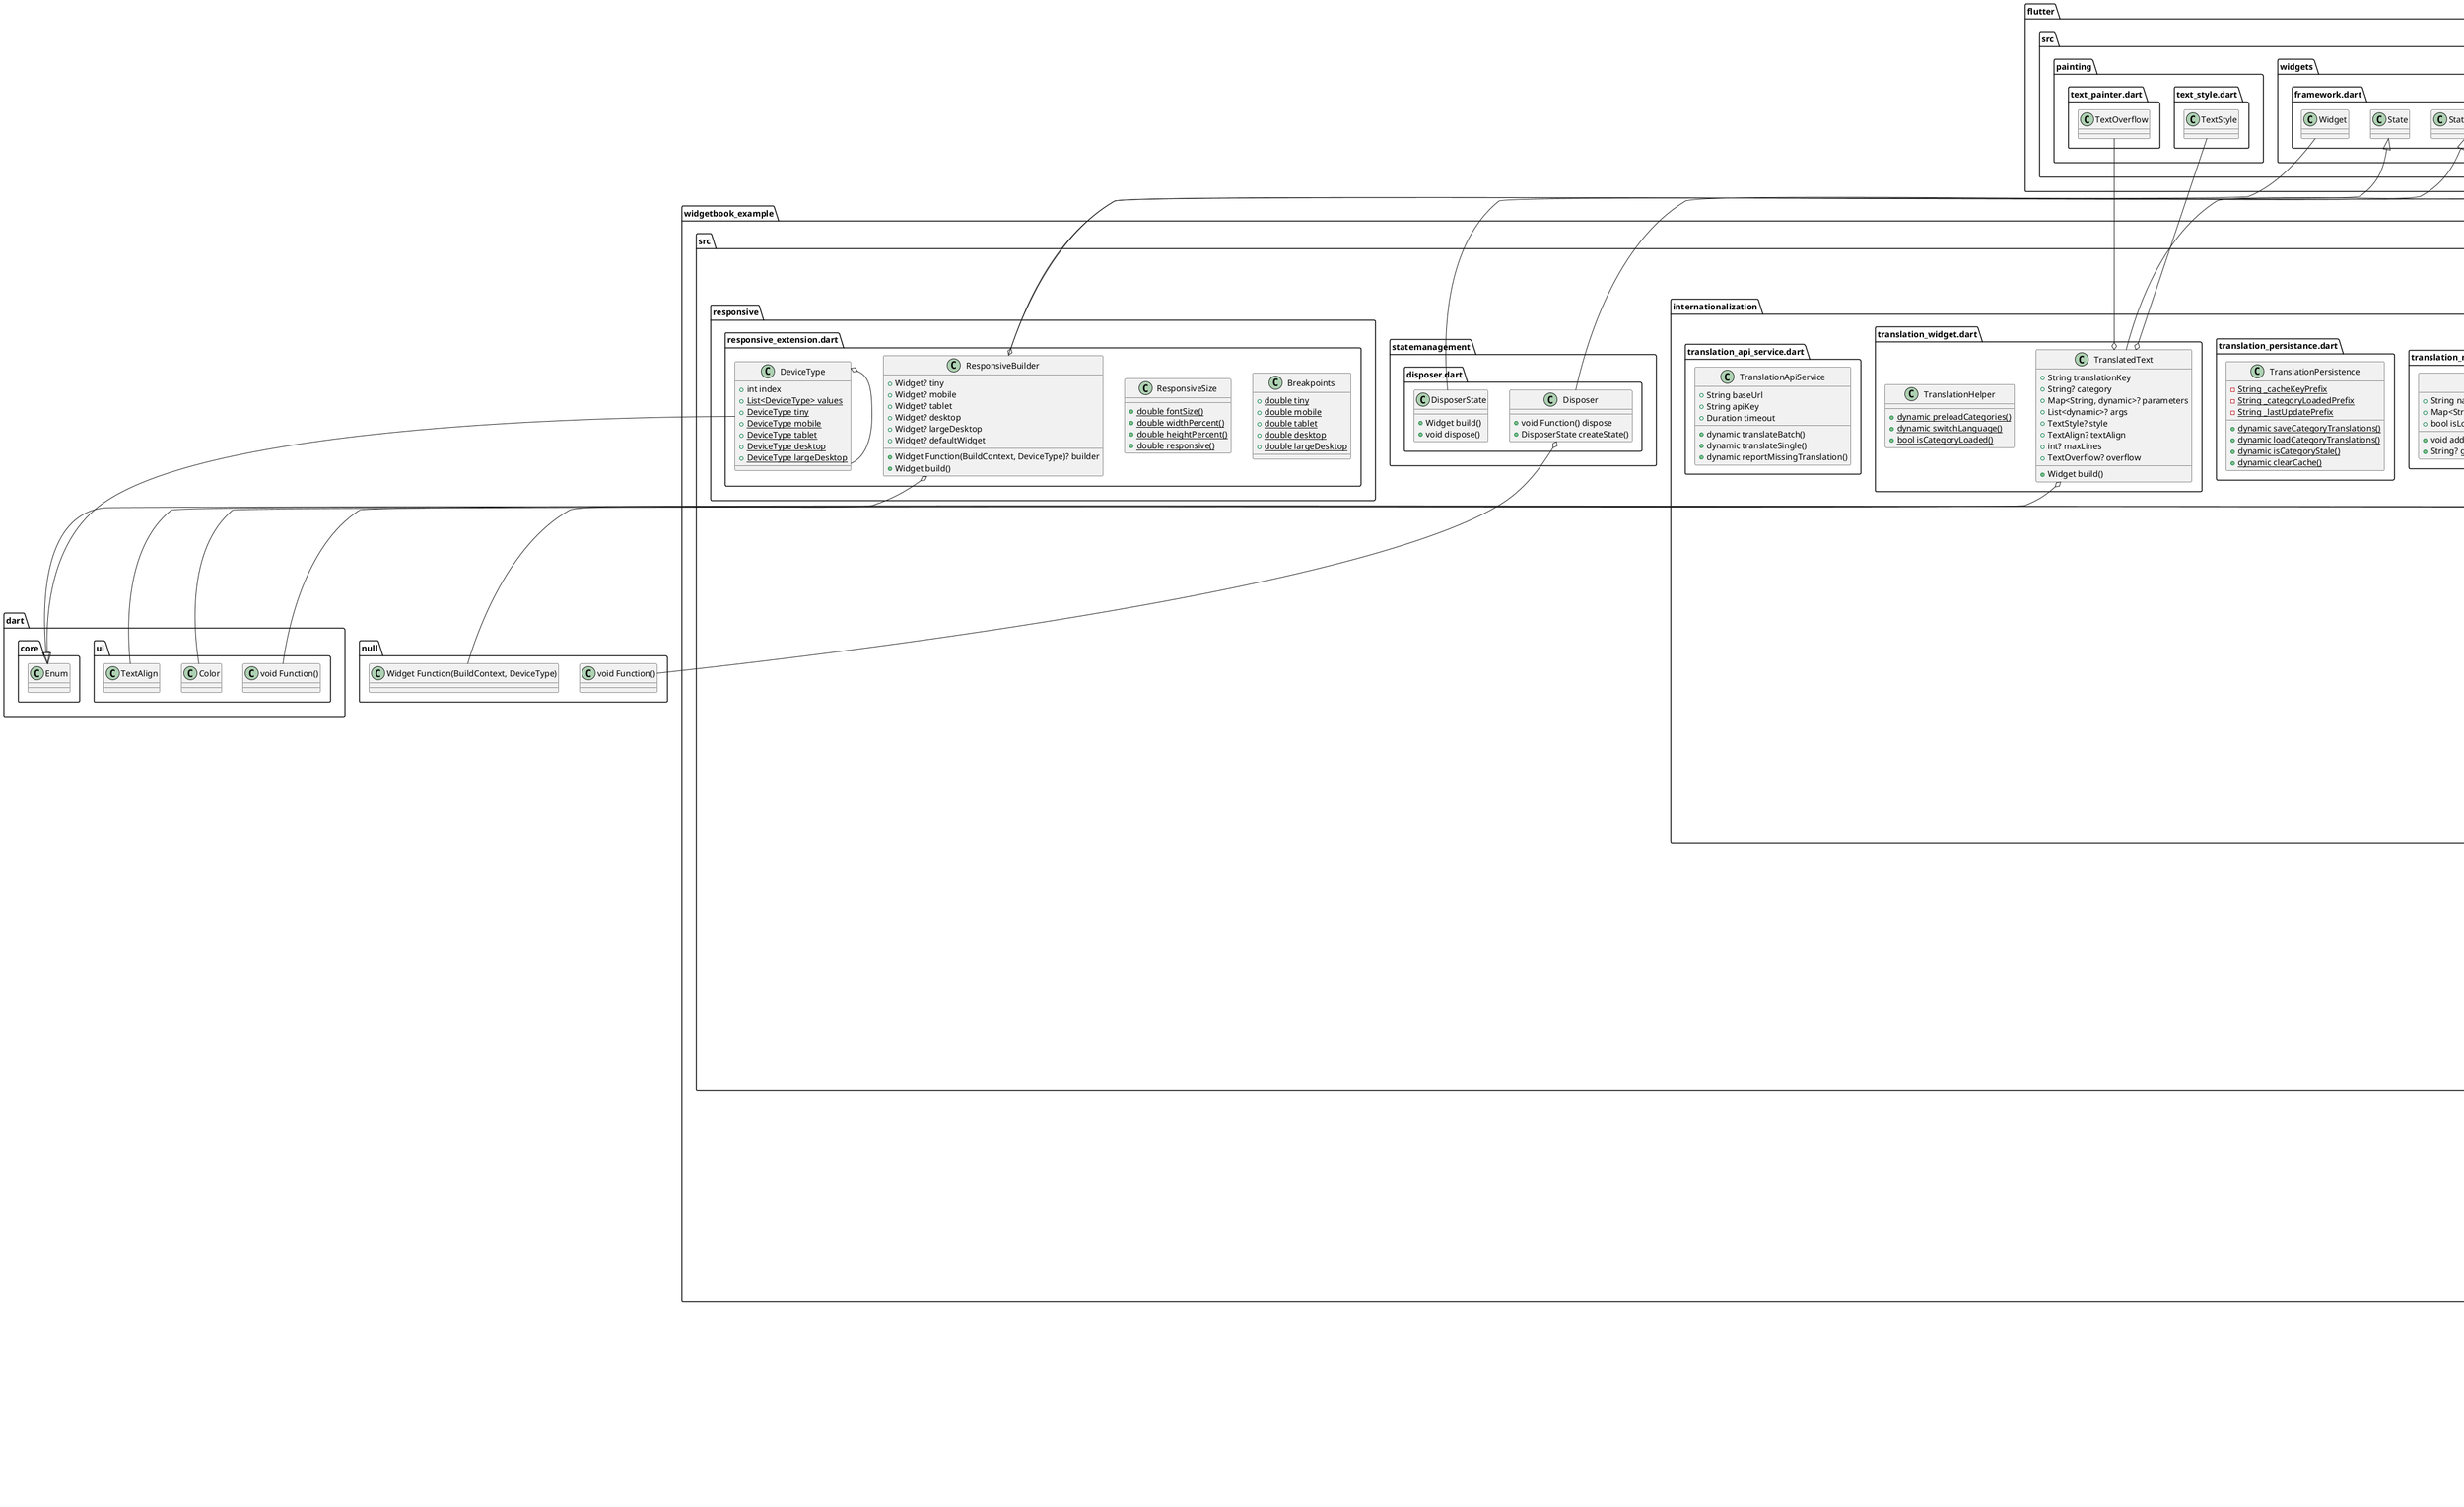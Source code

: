 @startuml
set namespaceSeparator ::

class "widgetbook_example::widgetbook::widgetbook.dart::TranslationAddon" {
  +List<Field<dynamic>> fields
  +Widget buildUseCase()
  -dynamic _switchLanguage()
  -String _getLanguageName()
  +String valueFromQueryGroup()
}

"widgetbook::src::addons::common::widgetbook_addon.dart::WidgetbookAddon" <|-- "widgetbook_example::widgetbook::widgetbook.dart::TranslationAddon"

class "widgetbook_example::widgetbook::widgetbook.dart::WidgetBookSandbox" {
  +Widget build()
}

"flutter::src::widgets::framework.dart::StatelessWidget" <|-- "widgetbook_example::widgetbook::widgetbook.dart::WidgetBookSandbox"

class "widgetbook_example::widgetbook::views::demo::demo_view.dart::DemoView" {
  +Widget build()
}

"flutter::src::widgets::framework.dart::StatelessWidget" <|-- "widgetbook_example::widgetbook::views::demo::demo_view.dart::DemoView"

class "widgetbook_example::widgetbook::translations::widgetbook_translation_addon.dart::TranslationAddon" {
  +List<Field<dynamic>> fields
  +Widget buildUseCase()
  -dynamic _switchLanguage()
  +String valueFromQueryGroup()
}

"widgetbook::src::addons::common::widgetbook_addon.dart::WidgetbookAddon" <|-- "widgetbook_example::widgetbook::translations::widgetbook_translation_addon.dart::TranslationAddon"

class "widgetbook_example::widgetbook::translations::widgetbook_translation_addon.dart::EnhancedTranslationService" {
  -Map<String, String> _syncCache
  +String translateSync()
  -String _interpolateParametersSync()
}

"widgetbook_example::src::internationalization::translation_service.dart::TranslationService" <|-- "widgetbook_example::widgetbook::translations::widgetbook_translation_addon.dart::EnhancedTranslationService"

class "widgetbook_example::widgetbook::translations::widgetbook_translation_addon.dart::WidgetbookTranslationManager" {
  {static} +dynamic preloadAllCategories()
}

class "widgetbook_example::widgetbook::services::service_locator.dart::ServiceLocator" {
  {static} +dynamic setup()
}

class "widgetbook_example::widgetbook::devices::layout_devices.dart::LayoutDevices" {
  {static} -DeviceInfo _smallPhone
  {static} -DeviceInfo _mediumPhone
  {static} -DeviceInfo _mediumTablet
  {static} -DeviceInfo _mediumDesktop
  +DeviceInfo smallPhone
  +DeviceInfo mediumPhone
  +DeviceInfo mediumTablet
  +DeviceInfo mediumDesktop
}

"widgetbook_example::widgetbook::devices::layout_devices.dart::LayoutDevices" o-- "device_frame_plus::src::info::info.dart::DeviceInfo"

abstract class "widgetbook_example::widgetbook::devices::cool_devices.dart::CoolDevices" {
  {static} +LayoutDevices layout
}

"widgetbook_example::widgetbook::devices::cool_devices.dart::CoolDevices" o-- "widgetbook_example::widgetbook::devices::layout_devices.dart::LayoutDevices"

class "widgetbook_example::src::statemanagement::disposer.dart::Disposer" {
  +void Function() dispose
  +DisposerState createState()
}

"widgetbook_example::src::statemanagement::disposer.dart::Disposer" o-- "null::void Function()"
"flutter::src::widgets::framework.dart::StatefulWidget" <|-- "widgetbook_example::src::statemanagement::disposer.dart::Disposer"

class "widgetbook_example::src::statemanagement::disposer.dart::DisposerState" {
  +Widget build()
  +void dispose()
}

"flutter::src::widgets::framework.dart::State" <|-- "widgetbook_example::src::statemanagement::disposer.dart::DisposerState"

class "widgetbook_example::src::responsive::responsive_extension.dart::Breakpoints" {
  {static} +double tiny
  {static} +double mobile
  {static} +double tablet
  {static} +double desktop
  {static} +double largeDesktop
}

class "widgetbook_example::src::responsive::responsive_extension.dart::ResponsiveSize" {
  {static} +double fontSize()
  {static} +double widthPercent()
  {static} +double heightPercent()
  {static} +double responsive()
}

class "widgetbook_example::src::responsive::responsive_extension.dart::ResponsiveBuilder" {
  +Widget Function(BuildContext, DeviceType)? builder
  +Widget? tiny
  +Widget? mobile
  +Widget? tablet
  +Widget? desktop
  +Widget? largeDesktop
  +Widget? defaultWidget
  +Widget build()
}

"widgetbook_example::src::responsive::responsive_extension.dart::ResponsiveBuilder" o-- "null::Widget Function(BuildContext, DeviceType)"
"widgetbook_example::src::responsive::responsive_extension.dart::ResponsiveBuilder" o-- "flutter::src::widgets::framework.dart::Widget"
"flutter::src::widgets::framework.dart::StatelessWidget" <|-- "widgetbook_example::src::responsive::responsive_extension.dart::ResponsiveBuilder"

class "widgetbook_example::src::responsive::responsive_extension.dart::DeviceType" {
  +int index
  {static} +List<DeviceType> values
  {static} +DeviceType tiny
  {static} +DeviceType mobile
  {static} +DeviceType tablet
  {static} +DeviceType desktop
  {static} +DeviceType largeDesktop
}

"widgetbook_example::src::responsive::responsive_extension.dart::DeviceType" o-- "widgetbook_example::src::responsive::responsive_extension.dart::DeviceType"
"dart::core::Enum" <|-- "widgetbook_example::src::responsive::responsive_extension.dart::DeviceType"

class "widgetbook_example::src::internationalization::translation_service.dart::TranslationService" {
  {static} -String _defaultCategory
  {static} -String _fallbackLocale
  -Map<String, TranslationCategory> _categories
  -Map<String, String> _cache
  -String _currentLocale
  -List<String> _supportedLocales
  -String _baseApiUrl
  -String _apiKey
  +String currentLocale
  +List<String> supportedLocales
  +dynamic initialize()
  +dynamic setLocale()
  +dynamic loadCategory()
  -dynamic _loadCategoryFromLocal()
  +dynamic translate()
  +String translateSync()
  -dynamic _fetchFromApi()
  -String _interpolateParameters()
  +bool isCategoryLoaded()
  +String? getTranslationFromCategory()
  +void addTranslationToCategory()
  +Map<String, String> getCategoryTranslations()
}

"widgetbook_example::src::internationalization::translation_service_interface.dart::ITranslationService" <|-- "widgetbook_example::src::internationalization::translation_service.dart::TranslationService"

class "widgetbook_example::src::internationalization::translation_models.dart::TranslationItem" {
  +String key
  +String value
  +String category
  +String locale
  +Map<String, dynamic> toJson()
}

class "widgetbook_example::src::internationalization::translation_models.dart::TranslationCategory" {
  +String name
  +Map<String, Map<String, String>> translations
  +bool isLoaded
  +void addTranslation()
  +String? getTranslation()
}

class "widgetbook_example::src::internationalization::translation_persistance.dart::TranslationPersistence" {
  {static} -String _cacheKeyPrefix
  {static} -String _categoryLoadedPrefix
  {static} -String _lastUpdatePrefix
  {static} +dynamic saveCategoryTranslations()
  {static} +dynamic loadCategoryTranslations()
  {static} +dynamic isCategoryStale()
  {static} +dynamic clearCache()
}

abstract class "widgetbook_example::src::internationalization::translation_service_interface.dart::ITranslationService" {
  +String currentLocale
  +List<String> supportedLocales
  +dynamic initialize()
  +dynamic translate()
  +String translateSync()
  +dynamic loadCategory()
  +dynamic setLocale()
  +bool isCategoryLoaded()
}

class "widgetbook_example::src::internationalization::translation_widget.dart::TranslatedText" {
  +String translationKey
  +String? category
  +Map<String, dynamic>? parameters
  +List<dynamic>? args
  +TextStyle? style
  +TextAlign? textAlign
  +int? maxLines
  +TextOverflow? overflow
  +Widget build()
}

"widgetbook_example::src::internationalization::translation_widget.dart::TranslatedText" o-- "flutter::src::painting::text_style.dart::TextStyle"
"widgetbook_example::src::internationalization::translation_widget.dart::TranslatedText" o-- "dart::ui::TextAlign"
"widgetbook_example::src::internationalization::translation_widget.dart::TranslatedText" o-- "flutter::src::painting::text_painter.dart::TextOverflow"
"flutter::src::widgets::framework.dart::StatelessWidget" <|-- "widgetbook_example::src::internationalization::translation_widget.dart::TranslatedText"

class "widgetbook_example::src::internationalization::translation_widget.dart::TranslationHelper" {
  {static} +dynamic preloadCategories()
  {static} +dynamic switchLanguage()
  {static} +bool isCategoryLoaded()
}

class "widgetbook_example::src::internationalization::translation_api_service.dart::TranslationApiService" {
  +String baseUrl
  +String apiKey
  +Duration timeout
  +dynamic translateBatch()
  +dynamic translateSingle()
  +dynamic reportMissingTranslation()
}

class "widgetbook_example::src::widgets::core::buttons::cool_action_button.dart::CoolActionButton" {
  -void Function() _onPressed
  -ButtonActionType _buttonType
  +bool showText
  +bool showIcon
  +Widget build()
  -Widget _buildButton()
}

"widgetbook_example::src::widgets::core::buttons::cool_action_button.dart::CoolActionButton" o-- "dart::ui::void Function()"
"widgetbook_example::src::widgets::core::buttons::cool_action_button.dart::CoolActionButton" o-- "widgetbook_example::src::widgets::core::buttons::cool_action_button.dart::ButtonActionType"
"flutter::src::widgets::framework.dart::StatelessWidget" <|-- "widgetbook_example::src::widgets::core::buttons::cool_action_button.dart::CoolActionButton"

class "widgetbook_example::src::widgets::core::buttons::cool_action_button.dart::ButtonActionType" {
  +int index
  {static} +List<ButtonActionType> values
  {static} +ButtonActionType print
  {static} +ButtonActionType add
  {static} +ButtonActionType delete
  {static} +ButtonActionType save
}

"widgetbook_example::src::widgets::core::buttons::cool_action_button.dart::ButtonActionType" o-- "widgetbook_example::src::widgets::core::buttons::cool_action_button.dart::ButtonActionType"
"dart::core::Enum" <|-- "widgetbook_example::src::widgets::core::buttons::cool_action_button.dart::ButtonActionType"

class "widgetbook_example::src::widgets::core::images::cool_image.dart::CoolImage" {
  +Color borderColor
  +String imageFile
  +Widget build()
}

"widgetbook_example::src::widgets::core::images::cool_image.dart::CoolImage" o-- "dart::ui::Color"
"flutter::src::widgets::framework.dart::StatelessWidget" <|-- "widgetbook_example::src::widgets::core::images::cool_image.dart::CoolImage"

class "widgetbook_example::src::widgets::core::selectors::cool_radio_group.dart::CoolRadioGroup" {
  +Map<String, T> options
  +T initialValue
  +Widget build()
}

"flutter::src::widgets::framework.dart::StatelessWidget" <|-- "widgetbook_example::src::widgets::core::selectors::cool_radio_group.dart::CoolRadioGroup"

class "widgetbook_example::src::widgets::core::selectors::cool_radio_group.dart::_CoolRadioGroup" {
  +Map<String, T> options
  +CoolRadioGroupCubit<dynamic> cubit
  +T initialValue
  +Widget build()
  -Widget _buildRadioTile()
}

"widgetbook_example::src::widgets::core::selectors::cool_radio_group.dart::_CoolRadioGroup" o-- "widgetbook_example::src::widgets::core::selectors::states::cool_radio_group_cubit.dart::CoolRadioGroupCubit<dynamic>"
"flutter::src::widgets::framework.dart::StatelessWidget" <|-- "widgetbook_example::src::widgets::core::selectors::cool_radio_group.dart::_CoolRadioGroup"

class "widgetbook_example::src::widgets::core::selectors::states::cool_radio_group_cubit.dart::CoolRadioGroupCubit" {
  +dynamic dispose()
  +void setValue()
}

"bloc::src::cubit.dart::Cubit" <|-- "widgetbook_example::src::widgets::core::selectors::states::cool_radio_group_cubit.dart::CoolRadioGroupCubit"

class "widgetbook_example::src::widgets::core::selectors::states::cool_radio_group_cubit.dart::CoolRadioGroupState" {
  +List<Object> props
}

"equatable::src::equatable.dart::Equatable" <|-- "widgetbook_example::src::widgets::core::selectors::states::cool_radio_group_cubit.dart::CoolRadioGroupState"

class "widgetbook_example::src::widgets::core::selectors::states::cool_radio_group_cubit.dart::CoolRadioGroupValue" {
  +T newValue
  +List<Object> props
}

"widgetbook_example::src::widgets::core::selectors::states::cool_radio_group_cubit.dart::CoolRadioGroupState" <|-- "widgetbook_example::src::widgets::core::selectors::states::cool_radio_group_cubit.dart::CoolRadioGroupValue"


@enduml